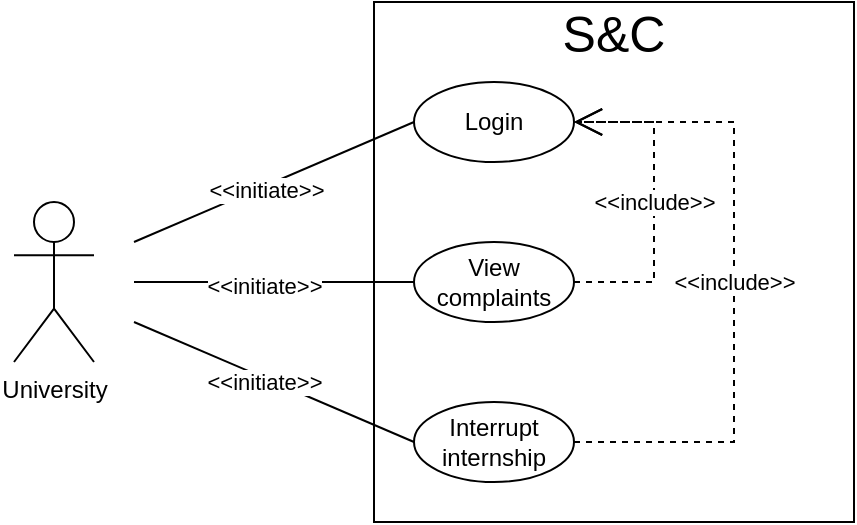 <mxfile version="25.0.1">
  <diagram name="Page-1" id="afsWOwG7q0XltHv4JfBX">
    <mxGraphModel dx="1008" dy="638" grid="1" gridSize="10" guides="1" tooltips="1" connect="1" arrows="1" fold="1" page="1" pageScale="1" pageWidth="827" pageHeight="1169" math="0" shadow="0">
      <root>
        <mxCell id="0" />
        <mxCell id="1" parent="0" />
        <mxCell id="WpnQgol6jmRAfoFQcV4r-15" value="" style="rounded=0;whiteSpace=wrap;html=1;" vertex="1" parent="1">
          <mxGeometry x="300" y="140" width="240" height="260" as="geometry" />
        </mxCell>
        <mxCell id="WpnQgol6jmRAfoFQcV4r-1" value="University" style="shape=umlActor;verticalLabelPosition=bottom;verticalAlign=top;html=1;outlineConnect=0;" vertex="1" parent="1">
          <mxGeometry x="120" y="240" width="40" height="80" as="geometry" />
        </mxCell>
        <mxCell id="WpnQgol6jmRAfoFQcV4r-3" value="Login" style="ellipse;whiteSpace=wrap;html=1;" vertex="1" parent="1">
          <mxGeometry x="320" y="180" width="80" height="40" as="geometry" />
        </mxCell>
        <mxCell id="WpnQgol6jmRAfoFQcV4r-4" value="View complaints" style="ellipse;whiteSpace=wrap;html=1;" vertex="1" parent="1">
          <mxGeometry x="320" y="260" width="80" height="40" as="geometry" />
        </mxCell>
        <mxCell id="WpnQgol6jmRAfoFQcV4r-5" value="Interrupt internship" style="ellipse;whiteSpace=wrap;html=1;" vertex="1" parent="1">
          <mxGeometry x="320" y="340" width="80" height="40" as="geometry" />
        </mxCell>
        <mxCell id="WpnQgol6jmRAfoFQcV4r-6" value="" style="endArrow=none;html=1;rounded=0;entryX=0;entryY=0.5;entryDx=0;entryDy=0;" edge="1" parent="1" target="WpnQgol6jmRAfoFQcV4r-3">
          <mxGeometry width="50" height="50" relative="1" as="geometry">
            <mxPoint x="180" y="260" as="sourcePoint" />
            <mxPoint x="270" y="220" as="targetPoint" />
          </mxGeometry>
        </mxCell>
        <mxCell id="WpnQgol6jmRAfoFQcV4r-7" value="&amp;lt;&amp;lt;initiate&amp;gt;&amp;gt;" style="edgeLabel;html=1;align=center;verticalAlign=middle;resizable=0;points=[];fontColor=default;" vertex="1" connectable="0" parent="WpnQgol6jmRAfoFQcV4r-6">
          <mxGeometry x="-0.069" y="-2" relative="1" as="geometry">
            <mxPoint as="offset" />
          </mxGeometry>
        </mxCell>
        <mxCell id="WpnQgol6jmRAfoFQcV4r-9" value="" style="endArrow=none;html=1;rounded=0;entryX=0;entryY=0.5;entryDx=0;entryDy=0;" edge="1" parent="1" target="WpnQgol6jmRAfoFQcV4r-4">
          <mxGeometry width="50" height="50" relative="1" as="geometry">
            <mxPoint x="180" y="280" as="sourcePoint" />
            <mxPoint x="382" y="696" as="targetPoint" />
          </mxGeometry>
        </mxCell>
        <mxCell id="WpnQgol6jmRAfoFQcV4r-10" value="&amp;lt;&amp;lt;initiate&amp;gt;&amp;gt;" style="edgeLabel;html=1;align=center;verticalAlign=middle;resizable=0;points=[];fontColor=default;" vertex="1" connectable="0" parent="WpnQgol6jmRAfoFQcV4r-9">
          <mxGeometry x="-0.069" y="-2" relative="1" as="geometry">
            <mxPoint as="offset" />
          </mxGeometry>
        </mxCell>
        <mxCell id="WpnQgol6jmRAfoFQcV4r-11" value="" style="endArrow=none;html=1;rounded=0;entryX=0;entryY=0.5;entryDx=0;entryDy=0;" edge="1" parent="1" target="WpnQgol6jmRAfoFQcV4r-5">
          <mxGeometry width="50" height="50" relative="1" as="geometry">
            <mxPoint x="180" y="300" as="sourcePoint" />
            <mxPoint x="392" y="706" as="targetPoint" />
          </mxGeometry>
        </mxCell>
        <mxCell id="WpnQgol6jmRAfoFQcV4r-12" value="&amp;lt;&amp;lt;initiate&amp;gt;&amp;gt;" style="edgeLabel;html=1;align=center;verticalAlign=middle;resizable=0;points=[];fontColor=default;" vertex="1" connectable="0" parent="WpnQgol6jmRAfoFQcV4r-11">
          <mxGeometry x="-0.069" y="-2" relative="1" as="geometry">
            <mxPoint as="offset" />
          </mxGeometry>
        </mxCell>
        <mxCell id="WpnQgol6jmRAfoFQcV4r-13" value="&amp;lt;&amp;lt;include&amp;gt;&amp;gt;" style="endArrow=open;endSize=12;dashed=1;html=1;rounded=0;exitX=1;exitY=0.5;exitDx=0;exitDy=0;entryX=1;entryY=0.5;entryDx=0;entryDy=0;entryPerimeter=0;" edge="1" parent="1" source="WpnQgol6jmRAfoFQcV4r-4" target="WpnQgol6jmRAfoFQcV4r-3">
          <mxGeometry width="160" relative="1" as="geometry">
            <mxPoint x="330" y="420" as="sourcePoint" />
            <mxPoint x="410" y="200" as="targetPoint" />
            <Array as="points">
              <mxPoint x="440" y="280" />
              <mxPoint x="440" y="200" />
            </Array>
          </mxGeometry>
        </mxCell>
        <mxCell id="WpnQgol6jmRAfoFQcV4r-14" value="&amp;lt;&amp;lt;include&amp;gt;&amp;gt;" style="endArrow=open;endSize=12;dashed=1;html=1;rounded=0;exitX=1;exitY=0.5;exitDx=0;exitDy=0;entryX=1;entryY=0.5;entryDx=0;entryDy=0;" edge="1" parent="1" source="WpnQgol6jmRAfoFQcV4r-5" target="WpnQgol6jmRAfoFQcV4r-3">
          <mxGeometry width="160" relative="1" as="geometry">
            <mxPoint x="410" y="290" as="sourcePoint" />
            <mxPoint x="410" y="210" as="targetPoint" />
            <Array as="points">
              <mxPoint x="480" y="360" />
              <mxPoint x="480" y="200" />
            </Array>
          </mxGeometry>
        </mxCell>
        <mxCell id="WpnQgol6jmRAfoFQcV4r-16" value="S&amp;amp;C" style="text;html=1;align=center;verticalAlign=middle;whiteSpace=wrap;rounded=0;fontSize=25;" vertex="1" parent="1">
          <mxGeometry x="390" y="140" width="60" height="30" as="geometry" />
        </mxCell>
      </root>
    </mxGraphModel>
  </diagram>
</mxfile>

